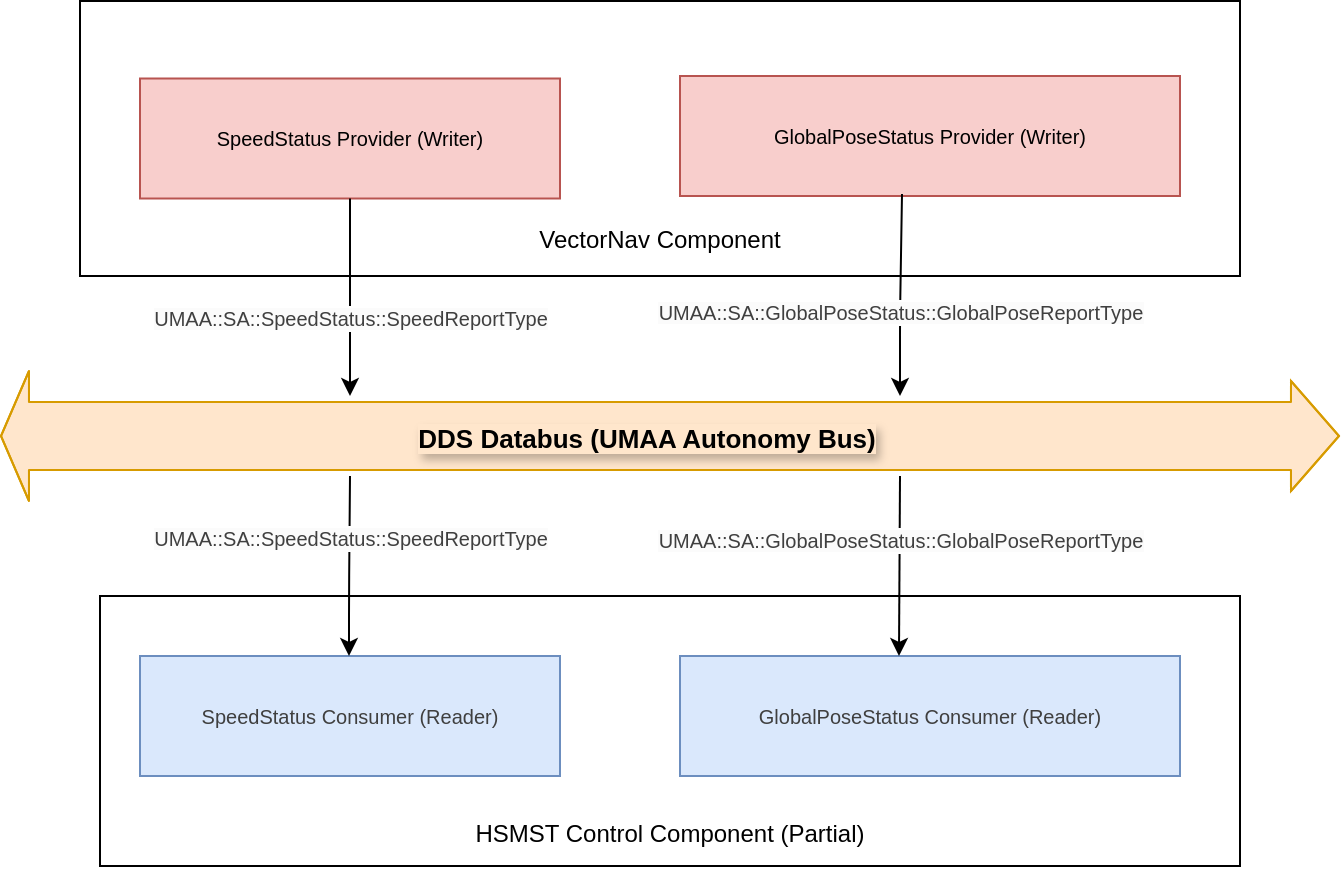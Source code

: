 <mxfile>
    <diagram id="zGy3KV6-eT-axZNdkt8i" name="Page-1">
        <mxGraphModel dx="490" dy="593" grid="1" gridSize="10" guides="1" tooltips="1" connect="1" arrows="1" fold="1" page="1" pageScale="1" pageWidth="850" pageHeight="1100" math="0" shadow="0">
            <root>
                <mxCell id="0"/>
                <mxCell id="1" parent="0"/>
                <mxCell id="4" value="&lt;div&gt;&lt;br&gt;&lt;/div&gt;&lt;div&gt;&lt;br&gt;&lt;/div&gt;&lt;div&gt;&lt;br&gt;&lt;/div&gt;&lt;div&gt;&lt;br&gt;&lt;/div&gt;&lt;div&gt;&lt;br&gt;&lt;/div&gt;&lt;div&gt;&lt;br&gt;&lt;/div&gt;&lt;div&gt;&lt;br&gt;&lt;/div&gt;&lt;div&gt;VectorNav Component&lt;/div&gt;" style="rounded=0;whiteSpace=wrap;html=1;" parent="1" vertex="1">
                    <mxGeometry x="70" y="182.5" width="580" height="137.5" as="geometry"/>
                </mxCell>
                <mxCell id="2" value="&lt;font style=&quot;font-size: 10px;&quot;&gt;&lt;font style=&quot;&quot;&gt;SpeedStatus&lt;/font&gt;&amp;nbsp;Provider (Writer)&lt;/font&gt;" style="rounded=0;whiteSpace=wrap;html=1;fillColor=#f8cecc;strokeColor=#b85450;" parent="1" vertex="1">
                    <mxGeometry x="100" y="221.25" width="210" height="60" as="geometry"/>
                </mxCell>
                <mxCell id="3" value="&lt;font style=&quot;font-size: 10px;&quot;&gt;GlobalPoseStatus Provider (Writer)&lt;/font&gt;" style="rounded=0;whiteSpace=wrap;html=1;fillColor=#f8cecc;strokeColor=#b85450;" parent="1" vertex="1">
                    <mxGeometry x="370" y="220" width="250" height="60" as="geometry"/>
                </mxCell>
                <mxCell id="5" value="" style="shape=flexArrow;endArrow=classic;startArrow=classic;html=1;startWidth=30;startSize=4.33;width=34;endSize=7.67;fillColor=#ffe6cc;strokeColor=#d79b00;fontSize=12;" parent="1" edge="1">
                    <mxGeometry width="100" height="100" relative="1" as="geometry">
                        <mxPoint x="30" y="400" as="sourcePoint"/>
                        <mxPoint x="700" y="400" as="targetPoint"/>
                        <Array as="points">
                            <mxPoint x="250" y="400"/>
                        </Array>
                    </mxGeometry>
                </mxCell>
                <mxCell id="6" value="DDS Databus (UMAA Autonomy Bus)" style="edgeLabel;html=1;align=center;verticalAlign=middle;resizable=0;points=[];fontStyle=1;textShadow=1;labelBackgroundColor=#FFE6CC;fontSize=13;spacing=2;spacingTop=-9;" parent="5" vertex="1" connectable="0">
                    <mxGeometry x="-0.037" y="-5" relative="1" as="geometry">
                        <mxPoint as="offset"/>
                    </mxGeometry>
                </mxCell>
                <object label="" id="7">
                    <mxCell style="endArrow=classic;html=1;exitX=0.5;exitY=1;exitDx=0;exitDy=0;" parent="1" source="2" edge="1">
                        <mxGeometry width="50" height="50" relative="1" as="geometry">
                            <mxPoint x="200" y="440" as="sourcePoint"/>
                            <mxPoint x="205" y="380" as="targetPoint"/>
                        </mxGeometry>
                    </mxCell>
                </object>
                <mxCell id="14" value="&lt;font style=&quot;color: rgb(63, 63, 63); font-size: 10px; text-wrap-mode: wrap; background-color: rgb(251, 251, 251);&quot;&gt;U&lt;/font&gt;&lt;font style=&quot;color: rgb(63, 63, 63); font-size: 10px; text-wrap-mode: wrap; background-color: rgb(251, 251, 251);&quot;&gt;MAA::SA::SpeedStatus::SpeedRepo&lt;/font&gt;&lt;span style=&quot;color: rgb(63, 63, 63); font-size: 10px; text-wrap-mode: wrap; background-color: rgb(251, 251, 251);&quot;&gt;rtType&lt;/span&gt;" style="edgeLabel;html=1;align=center;verticalAlign=middle;resizable=0;points=[];" parent="7" vertex="1" connectable="0">
                    <mxGeometry x="-0.087" y="-1" relative="1" as="geometry">
                        <mxPoint x="1" y="14" as="offset"/>
                    </mxGeometry>
                </mxCell>
                <mxCell id="8" value="" style="endArrow=classic;html=1;exitX=0.444;exitY=0.983;exitDx=0;exitDy=0;exitPerimeter=0;" parent="1" source="3" edge="1">
                    <mxGeometry width="50" height="50" relative="1" as="geometry">
                        <mxPoint x="490" y="360" as="sourcePoint"/>
                        <mxPoint x="480" y="380" as="targetPoint"/>
                        <Array as="points">
                            <mxPoint x="480" y="340"/>
                        </Array>
                    </mxGeometry>
                </mxCell>
                <mxCell id="16" value="&lt;span style=&quot;color: rgb(63, 63, 63); font-size: 10px; text-wrap-mode: wrap; background-color: rgb(251, 251, 251);&quot;&gt;UMAA::SA::GlobalPoseStatus::GlobalPoseReportType&lt;/span&gt;" style="edgeLabel;html=1;align=center;verticalAlign=middle;resizable=0;points=[];" parent="8" vertex="1" connectable="0">
                    <mxGeometry x="-0.021" relative="1" as="geometry">
                        <mxPoint y="9" as="offset"/>
                    </mxGeometry>
                </mxCell>
                <mxCell id="9" value="&lt;div&gt;&lt;br&gt;&lt;/div&gt;&lt;div&gt;&lt;br&gt;&lt;/div&gt;&lt;div&gt;&lt;br&gt;&lt;/div&gt;&lt;div&gt;&lt;br&gt;&lt;/div&gt;&lt;div&gt;&lt;br&gt;&lt;/div&gt;&lt;div&gt;&lt;br&gt;&lt;/div&gt;&lt;div&gt;&lt;br&gt;&lt;/div&gt;&lt;div&gt;HSMST Control Component (Partial)&lt;/div&gt;" style="rounded=0;whiteSpace=wrap;html=1;" parent="1" vertex="1">
                    <mxGeometry x="80" y="480" width="570" height="135" as="geometry"/>
                </mxCell>
                <mxCell id="10" value="&lt;font style=&quot;color: rgb(63, 63, 63); font-size: 10px;&quot;&gt;SpeedStatus&lt;/font&gt;&lt;span style=&quot;color: rgb(63, 63, 63); font-size: 10px;&quot;&gt;&amp;nbsp;Consumer (Reader)&lt;/span&gt;" style="rounded=0;whiteSpace=wrap;html=1;fillColor=#dae8fc;strokeColor=#6c8ebf;" parent="1" vertex="1">
                    <mxGeometry x="100" y="510" width="210" height="60" as="geometry"/>
                </mxCell>
                <mxCell id="11" value="&lt;span style=&quot;color: rgb(63, 63, 63); font-size: 10px;&quot;&gt;GlobalPoseStatus Consumer (Reader)&lt;/span&gt;" style="rounded=0;whiteSpace=wrap;html=1;fillColor=#dae8fc;strokeColor=#6c8ebf;" parent="1" vertex="1">
                    <mxGeometry x="370" y="510" width="250" height="60" as="geometry"/>
                </mxCell>
                <mxCell id="12" value="" style="endArrow=classic;html=1;" parent="1" edge="1">
                    <mxGeometry width="50" height="50" relative="1" as="geometry">
                        <mxPoint x="205" y="420" as="sourcePoint"/>
                        <mxPoint x="204.5" y="510" as="targetPoint"/>
                        <Array as="points">
                            <mxPoint x="204.5" y="480"/>
                        </Array>
                    </mxGeometry>
                </mxCell>
                <mxCell id="17" value="&lt;font style=&quot;text-wrap-mode: wrap; background-color: rgb(251, 251, 251); font-size: 10px; color: rgb(63, 63, 63);&quot;&gt;U&lt;/font&gt;&lt;font style=&quot;text-wrap-mode: wrap; background-color: rgb(251, 251, 251); font-size: 10px; color: rgb(63, 63, 63);&quot;&gt;MAA::SA::SpeedStatus::SpeedRepo&lt;/font&gt;&lt;span style=&quot;text-wrap-mode: wrap; background-color: rgb(251, 251, 251); font-size: 10px; color: rgb(63, 63, 63);&quot;&gt;rtType&lt;/span&gt;" style="edgeLabel;html=1;align=center;verticalAlign=middle;resizable=0;points=[];" parent="12" vertex="1" connectable="0">
                    <mxGeometry x="-0.311" relative="1" as="geometry">
                        <mxPoint as="offset"/>
                    </mxGeometry>
                </mxCell>
                <mxCell id="13" value="" style="endArrow=classic;html=1;" parent="1" edge="1">
                    <mxGeometry width="50" height="50" relative="1" as="geometry">
                        <mxPoint x="480" y="420" as="sourcePoint"/>
                        <mxPoint x="479.5" y="510" as="targetPoint"/>
                        <Array as="points"/>
                    </mxGeometry>
                </mxCell>
                <mxCell id="18" value="&lt;span style=&quot;color: rgb(63, 63, 63); font-size: 10px; text-wrap-mode: wrap; background-color: rgb(251, 251, 251);&quot;&gt;UMAA::SA::GlobalPoseStatus::GlobalPoseReportType&lt;/span&gt;" style="edgeLabel;html=1;align=center;verticalAlign=middle;resizable=0;points=[];" parent="13" vertex="1" connectable="0">
                    <mxGeometry x="-0.289" relative="1" as="geometry">
                        <mxPoint as="offset"/>
                    </mxGeometry>
                </mxCell>
            </root>
        </mxGraphModel>
    </diagram>
</mxfile>